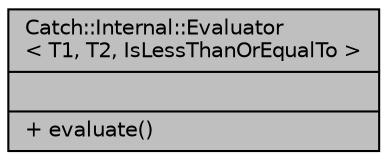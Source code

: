 digraph "Catch::Internal::Evaluator&lt; T1, T2, IsLessThanOrEqualTo &gt;"
{
  edge [fontname="Helvetica",fontsize="10",labelfontname="Helvetica",labelfontsize="10"];
  node [fontname="Helvetica",fontsize="10",shape=record];
  Node1 [label="{Catch::Internal::Evaluator\l\< T1, T2, IsLessThanOrEqualTo \>\n||+ evaluate()\l}",height=0.2,width=0.4,color="black", fillcolor="grey75", style="filled", fontcolor="black"];
}
